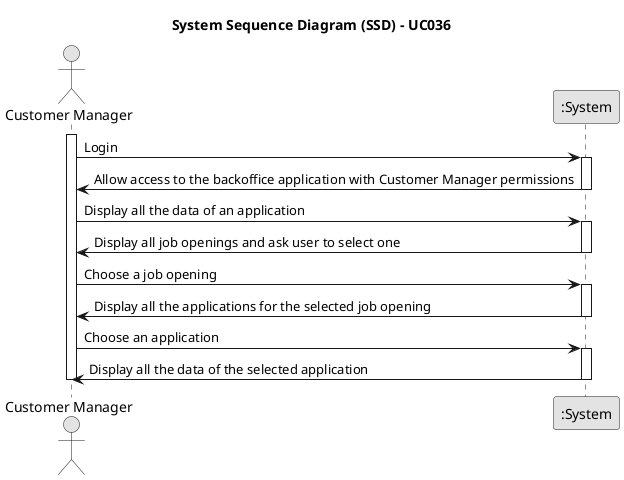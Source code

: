 @startuml
skinparam monochrome true
skinparam packageStyle rectangle
skinparam shadowing false

title System Sequence Diagram (SSD) - UC036
actor "Customer Manager" as actor
participant ":System" as system

activate actor

    actor -> system: Login
    activate system

    system -> actor: Allow access to the backoffice application with Customer Manager permissions
    deactivate system

    actor -> system: Display all the data of an application
    activate system

    system -> actor: Display all job openings and ask user to select one
    deactivate system

    actor -> system: Choose a job opening
    activate system

    system -> actor: Display all the applications for the selected job opening
    deactivate system

    actor -> system: Choose an application
    activate system

    system -> actor: Display all the data of the selected application
    deactivate system

deactivate actor

@enduml
